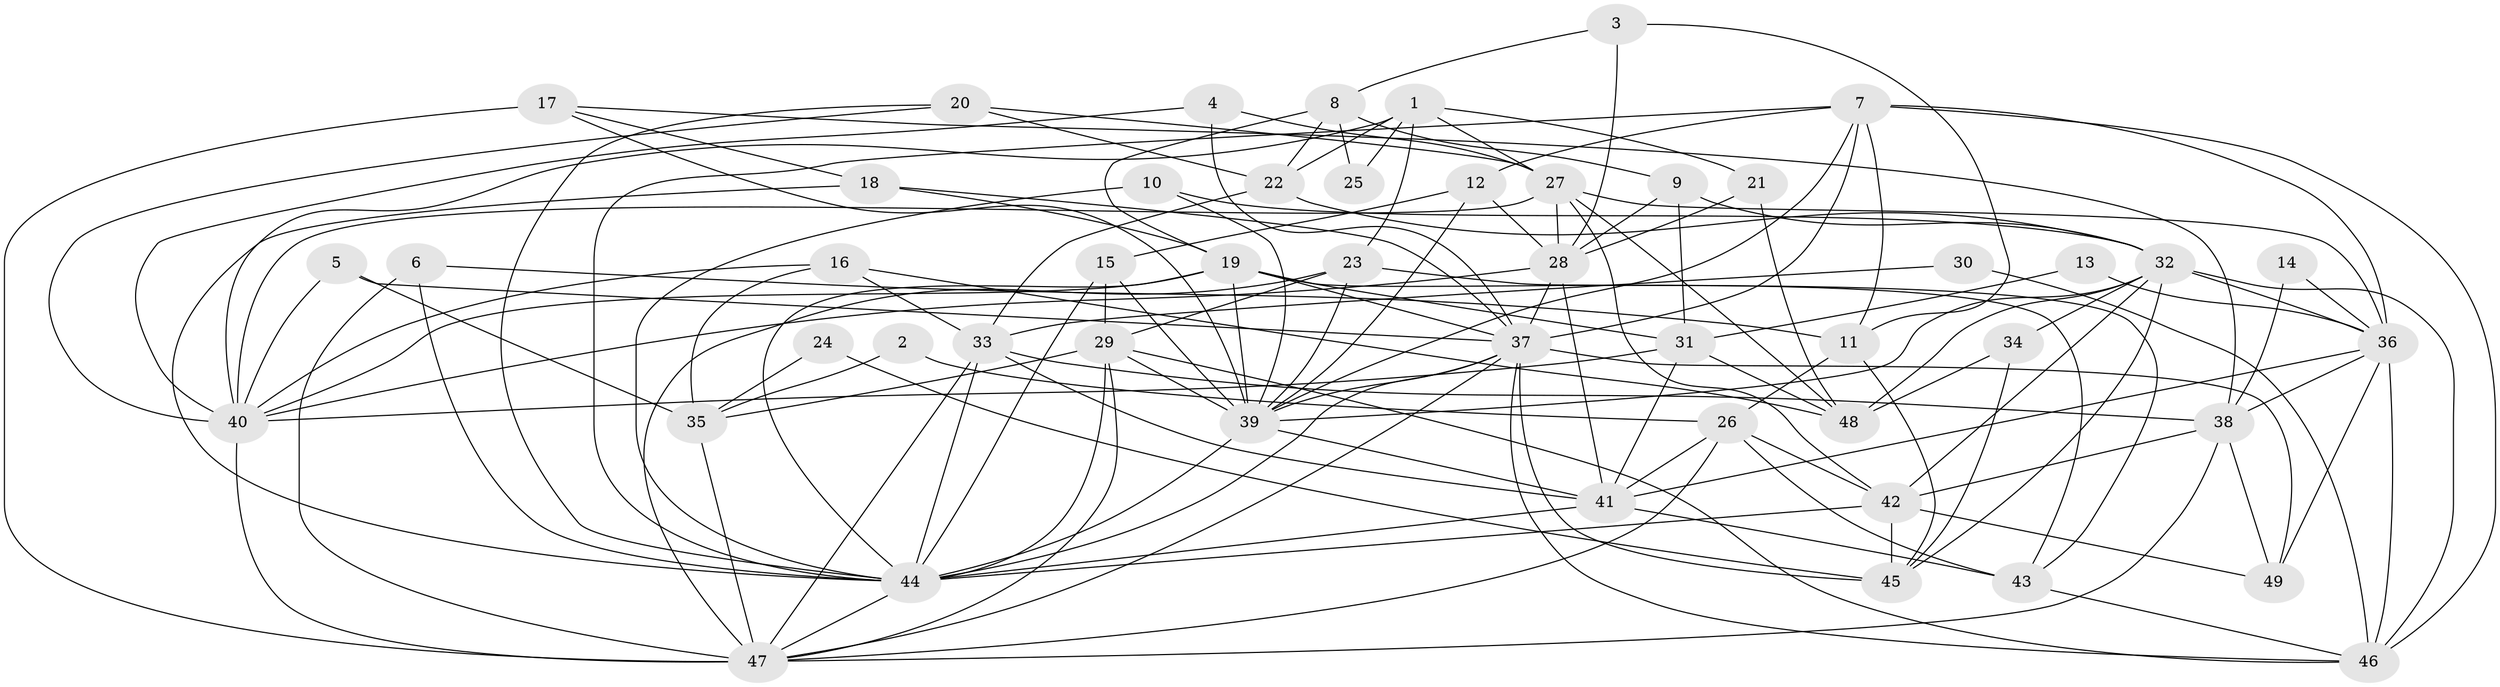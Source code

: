 // original degree distribution, {5: 0.12371134020618557, 4: 0.30927835051546393, 3: 0.21649484536082475, 2: 0.17525773195876287, 6: 0.1134020618556701, 8: 0.030927835051546393, 7: 0.030927835051546393}
// Generated by graph-tools (version 1.1) at 2025/26/03/09/25 03:26:22]
// undirected, 49 vertices, 139 edges
graph export_dot {
graph [start="1"]
  node [color=gray90,style=filled];
  1;
  2;
  3;
  4;
  5;
  6;
  7;
  8;
  9;
  10;
  11;
  12;
  13;
  14;
  15;
  16;
  17;
  18;
  19;
  20;
  21;
  22;
  23;
  24;
  25;
  26;
  27;
  28;
  29;
  30;
  31;
  32;
  33;
  34;
  35;
  36;
  37;
  38;
  39;
  40;
  41;
  42;
  43;
  44;
  45;
  46;
  47;
  48;
  49;
  1 -- 21 [weight=1.0];
  1 -- 22 [weight=1.0];
  1 -- 23 [weight=1.0];
  1 -- 25 [weight=1.0];
  1 -- 27 [weight=1.0];
  1 -- 40 [weight=1.0];
  2 -- 26 [weight=1.0];
  2 -- 35 [weight=1.0];
  3 -- 8 [weight=1.0];
  3 -- 11 [weight=1.0];
  3 -- 28 [weight=1.0];
  4 -- 27 [weight=1.0];
  4 -- 37 [weight=2.0];
  4 -- 40 [weight=1.0];
  5 -- 35 [weight=1.0];
  5 -- 37 [weight=1.0];
  5 -- 40 [weight=1.0];
  6 -- 11 [weight=1.0];
  6 -- 44 [weight=1.0];
  6 -- 47 [weight=1.0];
  7 -- 11 [weight=1.0];
  7 -- 12 [weight=1.0];
  7 -- 36 [weight=1.0];
  7 -- 37 [weight=1.0];
  7 -- 39 [weight=1.0];
  7 -- 44 [weight=1.0];
  7 -- 46 [weight=1.0];
  8 -- 9 [weight=1.0];
  8 -- 19 [weight=1.0];
  8 -- 22 [weight=1.0];
  8 -- 25 [weight=1.0];
  9 -- 28 [weight=1.0];
  9 -- 31 [weight=1.0];
  9 -- 32 [weight=1.0];
  10 -- 32 [weight=1.0];
  10 -- 39 [weight=1.0];
  10 -- 44 [weight=1.0];
  11 -- 26 [weight=1.0];
  11 -- 45 [weight=1.0];
  12 -- 15 [weight=1.0];
  12 -- 28 [weight=1.0];
  12 -- 39 [weight=1.0];
  13 -- 31 [weight=1.0];
  13 -- 36 [weight=1.0];
  14 -- 36 [weight=1.0];
  14 -- 38 [weight=2.0];
  15 -- 29 [weight=1.0];
  15 -- 39 [weight=1.0];
  15 -- 44 [weight=1.0];
  16 -- 33 [weight=1.0];
  16 -- 35 [weight=1.0];
  16 -- 40 [weight=1.0];
  16 -- 48 [weight=1.0];
  17 -- 18 [weight=1.0];
  17 -- 38 [weight=1.0];
  17 -- 39 [weight=1.0];
  17 -- 47 [weight=1.0];
  18 -- 19 [weight=1.0];
  18 -- 37 [weight=1.0];
  18 -- 44 [weight=1.0];
  19 -- 31 [weight=1.0];
  19 -- 37 [weight=1.0];
  19 -- 39 [weight=1.0];
  19 -- 40 [weight=1.0];
  19 -- 43 [weight=1.0];
  19 -- 44 [weight=1.0];
  20 -- 22 [weight=1.0];
  20 -- 27 [weight=1.0];
  20 -- 40 [weight=1.0];
  20 -- 44 [weight=1.0];
  21 -- 28 [weight=1.0];
  21 -- 48 [weight=1.0];
  22 -- 32 [weight=1.0];
  22 -- 33 [weight=1.0];
  23 -- 29 [weight=1.0];
  23 -- 39 [weight=1.0];
  23 -- 43 [weight=1.0];
  23 -- 47 [weight=1.0];
  24 -- 35 [weight=1.0];
  24 -- 45 [weight=1.0];
  26 -- 41 [weight=1.0];
  26 -- 42 [weight=1.0];
  26 -- 43 [weight=1.0];
  26 -- 47 [weight=1.0];
  27 -- 28 [weight=1.0];
  27 -- 36 [weight=1.0];
  27 -- 40 [weight=1.0];
  27 -- 42 [weight=1.0];
  27 -- 48 [weight=1.0];
  28 -- 37 [weight=1.0];
  28 -- 40 [weight=1.0];
  28 -- 41 [weight=1.0];
  29 -- 35 [weight=2.0];
  29 -- 39 [weight=1.0];
  29 -- 44 [weight=1.0];
  29 -- 46 [weight=1.0];
  29 -- 47 [weight=1.0];
  30 -- 33 [weight=1.0];
  30 -- 46 [weight=1.0];
  31 -- 40 [weight=1.0];
  31 -- 41 [weight=1.0];
  31 -- 48 [weight=1.0];
  32 -- 34 [weight=1.0];
  32 -- 36 [weight=1.0];
  32 -- 39 [weight=1.0];
  32 -- 42 [weight=1.0];
  32 -- 45 [weight=1.0];
  32 -- 46 [weight=1.0];
  32 -- 48 [weight=1.0];
  33 -- 38 [weight=1.0];
  33 -- 41 [weight=1.0];
  33 -- 44 [weight=1.0];
  33 -- 47 [weight=1.0];
  34 -- 45 [weight=1.0];
  34 -- 48 [weight=1.0];
  35 -- 47 [weight=1.0];
  36 -- 38 [weight=1.0];
  36 -- 41 [weight=1.0];
  36 -- 46 [weight=1.0];
  36 -- 49 [weight=1.0];
  37 -- 39 [weight=1.0];
  37 -- 44 [weight=1.0];
  37 -- 45 [weight=2.0];
  37 -- 46 [weight=1.0];
  37 -- 47 [weight=1.0];
  37 -- 49 [weight=1.0];
  38 -- 42 [weight=2.0];
  38 -- 47 [weight=1.0];
  38 -- 49 [weight=1.0];
  39 -- 41 [weight=1.0];
  39 -- 44 [weight=1.0];
  40 -- 47 [weight=1.0];
  41 -- 43 [weight=2.0];
  41 -- 44 [weight=1.0];
  42 -- 44 [weight=1.0];
  42 -- 45 [weight=1.0];
  42 -- 49 [weight=1.0];
  43 -- 46 [weight=1.0];
  44 -- 47 [weight=1.0];
}

